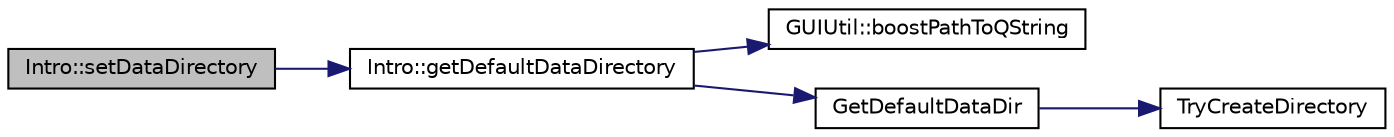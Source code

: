 digraph "Intro::setDataDirectory"
{
  edge [fontname="Helvetica",fontsize="10",labelfontname="Helvetica",labelfontsize="10"];
  node [fontname="Helvetica",fontsize="10",shape=record];
  rankdir="LR";
  Node52 [label="Intro::setDataDirectory",height=0.2,width=0.4,color="black", fillcolor="grey75", style="filled", fontcolor="black"];
  Node52 -> Node53 [color="midnightblue",fontsize="10",style="solid",fontname="Helvetica"];
  Node53 [label="Intro::getDefaultDataDirectory",height=0.2,width=0.4,color="black", fillcolor="white", style="filled",URL="$class_intro.html#aad225845533fc7f451648dc7c9643e6a",tooltip="Determine default data directory for operating system. "];
  Node53 -> Node54 [color="midnightblue",fontsize="10",style="solid",fontname="Helvetica"];
  Node54 [label="GUIUtil::boostPathToQString",height=0.2,width=0.4,color="black", fillcolor="white", style="filled",URL="$namespace_g_u_i_util.html#a8bbd2bea6cbc55658e8496603d1fd564"];
  Node53 -> Node55 [color="midnightblue",fontsize="10",style="solid",fontname="Helvetica"];
  Node55 [label="GetDefaultDataDir",height=0.2,width=0.4,color="black", fillcolor="white", style="filled",URL="$util_8cpp.html#ab272995de020a3bcbf743be630e485c6"];
  Node55 -> Node56 [color="midnightblue",fontsize="10",style="solid",fontname="Helvetica"];
  Node56 [label="TryCreateDirectory",height=0.2,width=0.4,color="black", fillcolor="white", style="filled",URL="$util_8cpp.html#a4458ca67cacd593b21c8e1386d192064",tooltip="Ignores exceptions thrown by Boost&#39;s create_directory if the requested directory exists. "];
}
